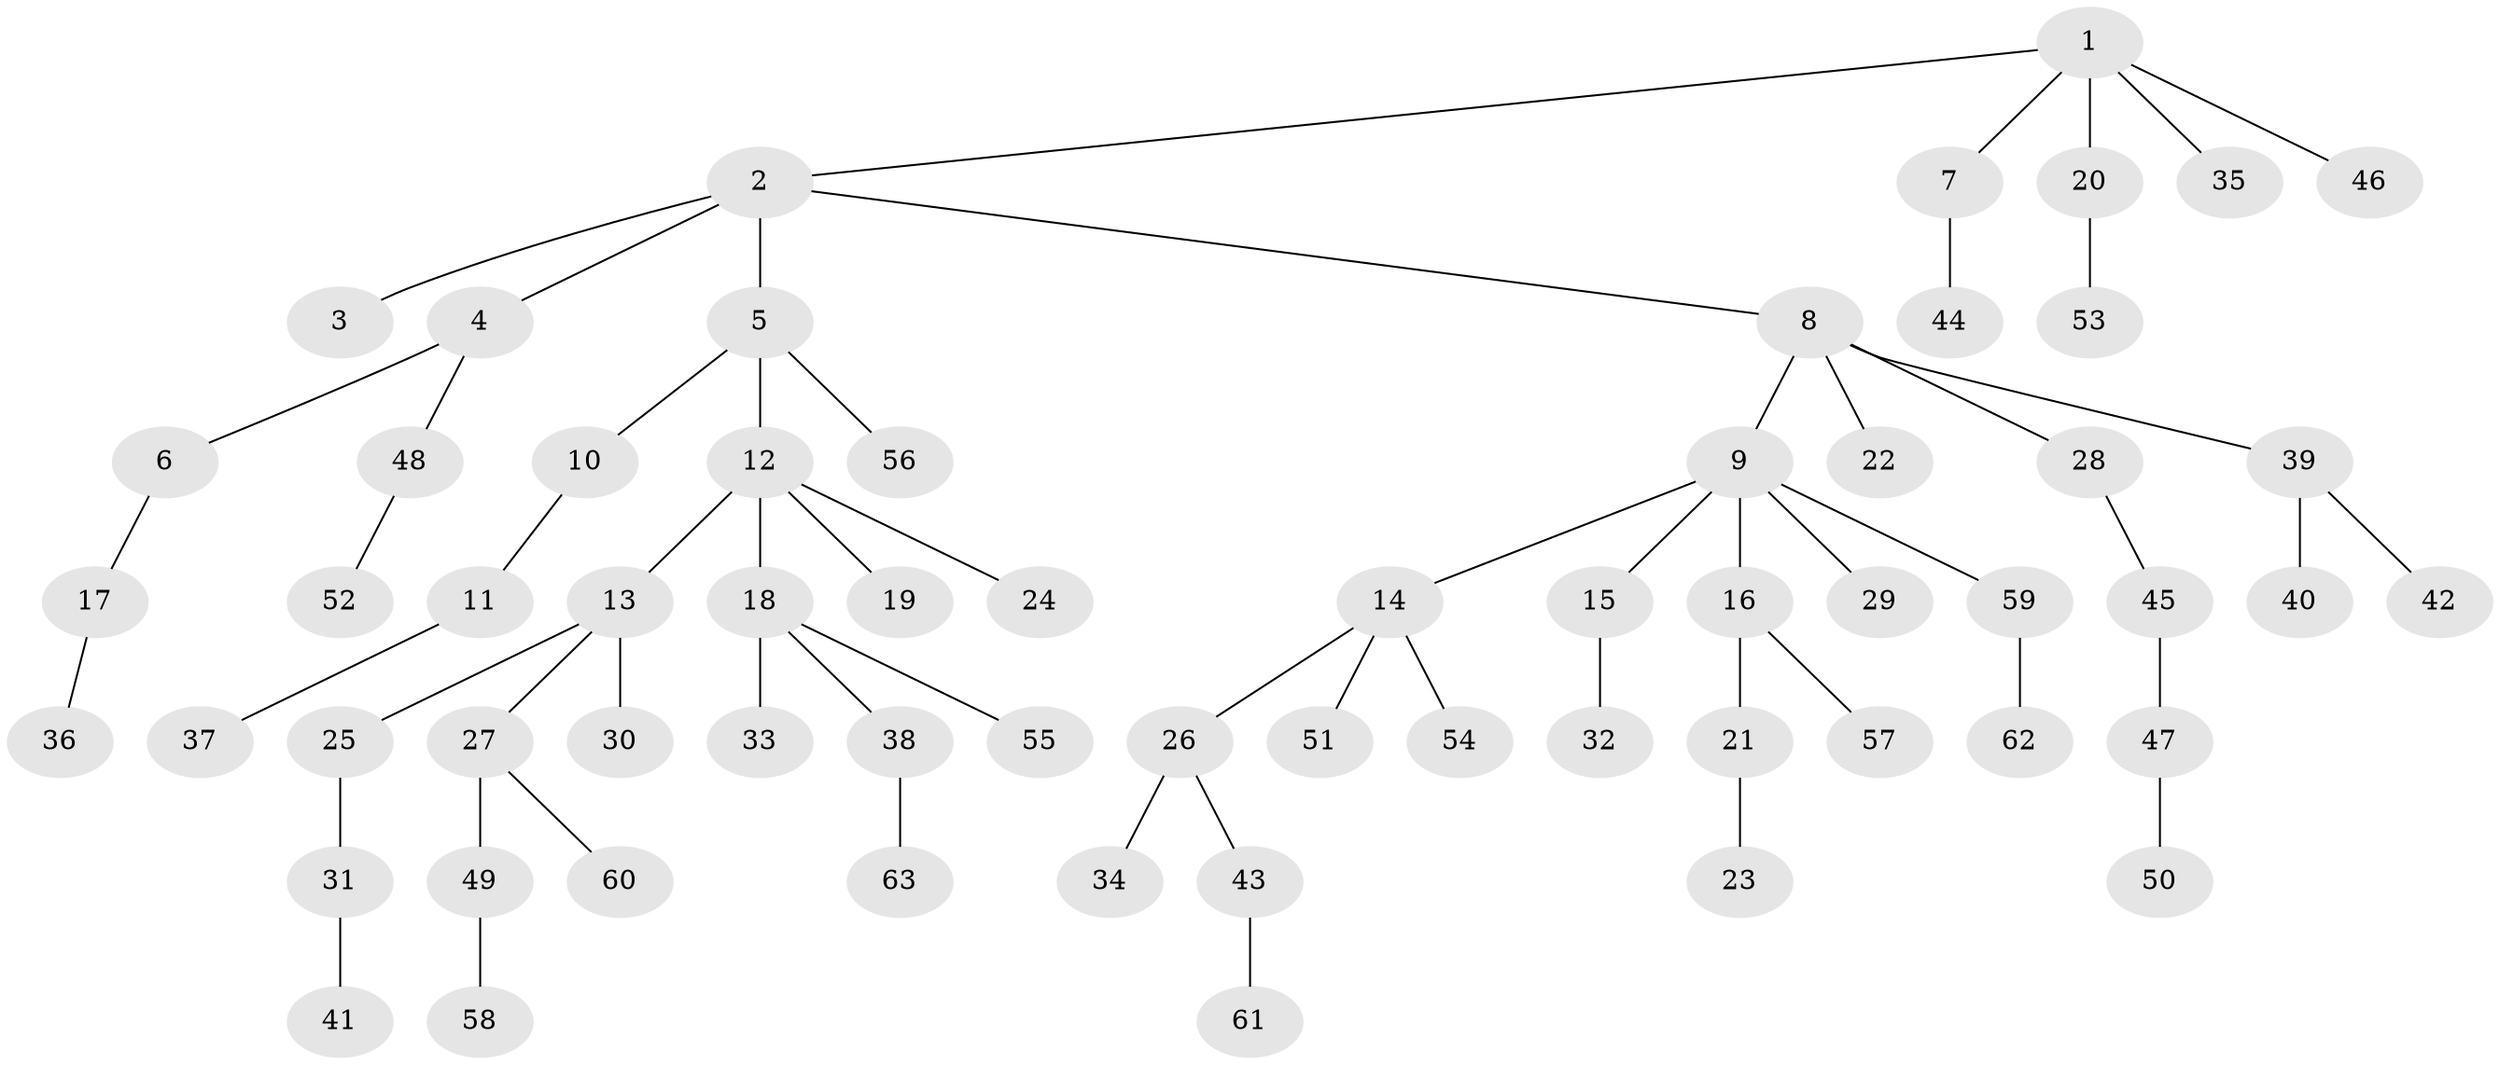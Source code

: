 // coarse degree distribution, {3: 0.23076923076923078, 4: 0.07692307692307693, 2: 0.23076923076923078, 1: 0.46153846153846156}
// Generated by graph-tools (version 1.1) at 2025/51/03/04/25 22:51:40]
// undirected, 63 vertices, 62 edges
graph export_dot {
  node [color=gray90,style=filled];
  1;
  2;
  3;
  4;
  5;
  6;
  7;
  8;
  9;
  10;
  11;
  12;
  13;
  14;
  15;
  16;
  17;
  18;
  19;
  20;
  21;
  22;
  23;
  24;
  25;
  26;
  27;
  28;
  29;
  30;
  31;
  32;
  33;
  34;
  35;
  36;
  37;
  38;
  39;
  40;
  41;
  42;
  43;
  44;
  45;
  46;
  47;
  48;
  49;
  50;
  51;
  52;
  53;
  54;
  55;
  56;
  57;
  58;
  59;
  60;
  61;
  62;
  63;
  1 -- 2;
  1 -- 7;
  1 -- 20;
  1 -- 35;
  1 -- 46;
  2 -- 3;
  2 -- 4;
  2 -- 5;
  2 -- 8;
  4 -- 6;
  4 -- 48;
  5 -- 10;
  5 -- 12;
  5 -- 56;
  6 -- 17;
  7 -- 44;
  8 -- 9;
  8 -- 22;
  8 -- 28;
  8 -- 39;
  9 -- 14;
  9 -- 15;
  9 -- 16;
  9 -- 29;
  9 -- 59;
  10 -- 11;
  11 -- 37;
  12 -- 13;
  12 -- 18;
  12 -- 19;
  12 -- 24;
  13 -- 25;
  13 -- 27;
  13 -- 30;
  14 -- 26;
  14 -- 51;
  14 -- 54;
  15 -- 32;
  16 -- 21;
  16 -- 57;
  17 -- 36;
  18 -- 33;
  18 -- 38;
  18 -- 55;
  20 -- 53;
  21 -- 23;
  25 -- 31;
  26 -- 34;
  26 -- 43;
  27 -- 49;
  27 -- 60;
  28 -- 45;
  31 -- 41;
  38 -- 63;
  39 -- 40;
  39 -- 42;
  43 -- 61;
  45 -- 47;
  47 -- 50;
  48 -- 52;
  49 -- 58;
  59 -- 62;
}

